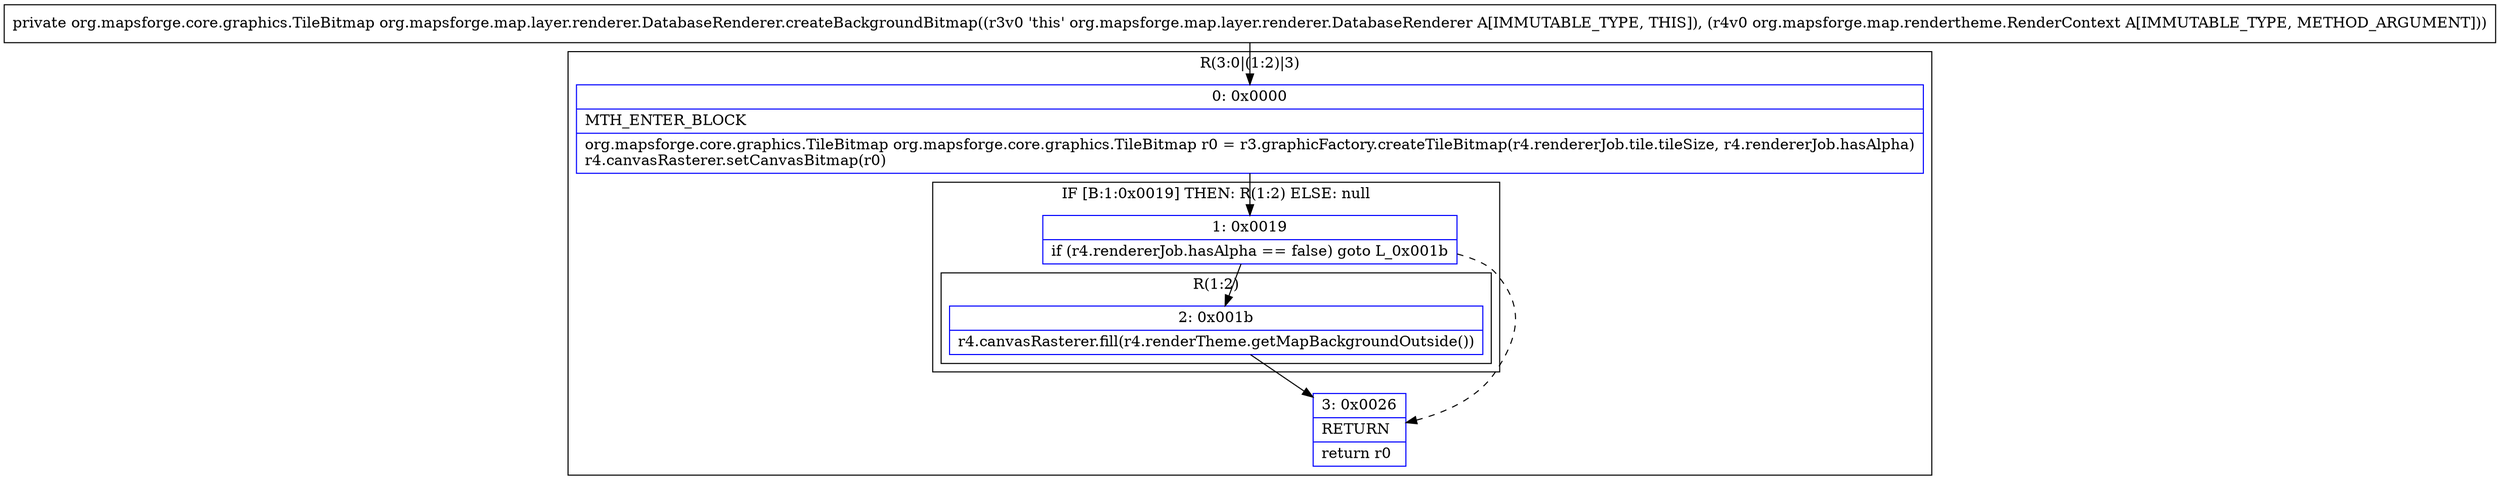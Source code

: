 digraph "CFG fororg.mapsforge.map.layer.renderer.DatabaseRenderer.createBackgroundBitmap(Lorg\/mapsforge\/map\/rendertheme\/RenderContext;)Lorg\/mapsforge\/core\/graphics\/TileBitmap;" {
subgraph cluster_Region_165446966 {
label = "R(3:0|(1:2)|3)";
node [shape=record,color=blue];
Node_0 [shape=record,label="{0\:\ 0x0000|MTH_ENTER_BLOCK\l|org.mapsforge.core.graphics.TileBitmap org.mapsforge.core.graphics.TileBitmap r0 = r3.graphicFactory.createTileBitmap(r4.rendererJob.tile.tileSize, r4.rendererJob.hasAlpha)\lr4.canvasRasterer.setCanvasBitmap(r0)\l}"];
subgraph cluster_IfRegion_597236521 {
label = "IF [B:1:0x0019] THEN: R(1:2) ELSE: null";
node [shape=record,color=blue];
Node_1 [shape=record,label="{1\:\ 0x0019|if (r4.rendererJob.hasAlpha == false) goto L_0x001b\l}"];
subgraph cluster_Region_1336224508 {
label = "R(1:2)";
node [shape=record,color=blue];
Node_2 [shape=record,label="{2\:\ 0x001b|r4.canvasRasterer.fill(r4.renderTheme.getMapBackgroundOutside())\l}"];
}
}
Node_3 [shape=record,label="{3\:\ 0x0026|RETURN\l|return r0\l}"];
}
MethodNode[shape=record,label="{private org.mapsforge.core.graphics.TileBitmap org.mapsforge.map.layer.renderer.DatabaseRenderer.createBackgroundBitmap((r3v0 'this' org.mapsforge.map.layer.renderer.DatabaseRenderer A[IMMUTABLE_TYPE, THIS]), (r4v0 org.mapsforge.map.rendertheme.RenderContext A[IMMUTABLE_TYPE, METHOD_ARGUMENT])) }"];
MethodNode -> Node_0;
Node_0 -> Node_1;
Node_1 -> Node_2;
Node_1 -> Node_3[style=dashed];
Node_2 -> Node_3;
}

